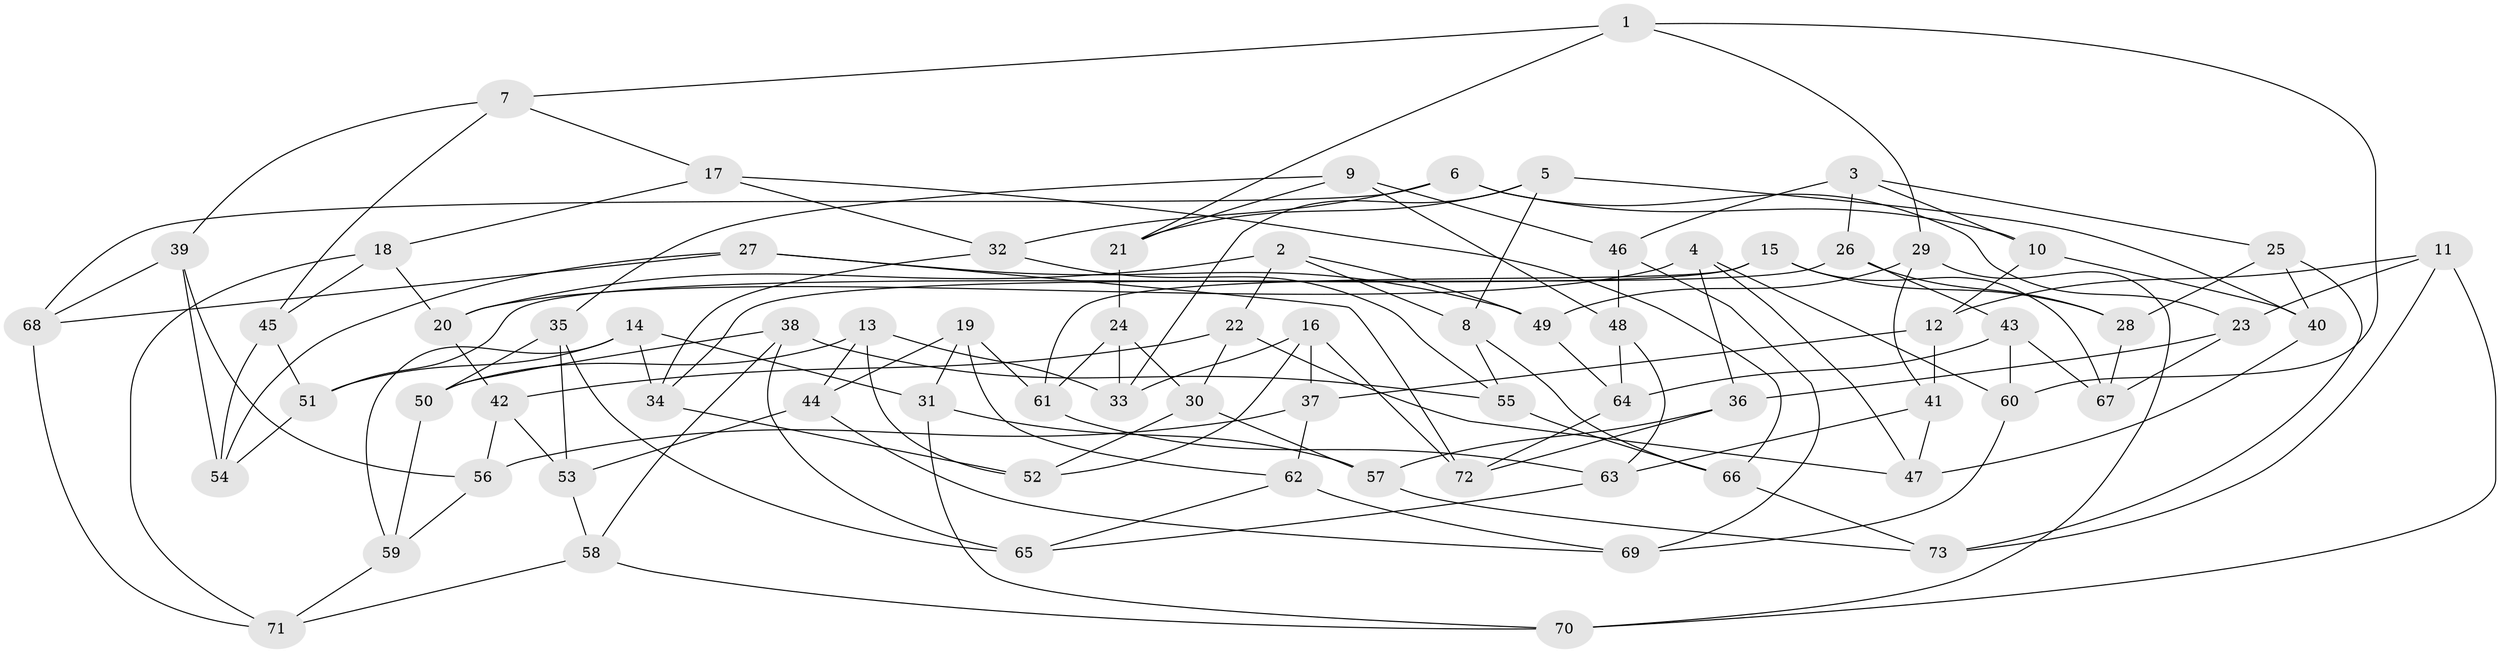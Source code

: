 // Generated by graph-tools (version 1.1) at 2025/26/03/09/25 03:26:50]
// undirected, 73 vertices, 146 edges
graph export_dot {
graph [start="1"]
  node [color=gray90,style=filled];
  1;
  2;
  3;
  4;
  5;
  6;
  7;
  8;
  9;
  10;
  11;
  12;
  13;
  14;
  15;
  16;
  17;
  18;
  19;
  20;
  21;
  22;
  23;
  24;
  25;
  26;
  27;
  28;
  29;
  30;
  31;
  32;
  33;
  34;
  35;
  36;
  37;
  38;
  39;
  40;
  41;
  42;
  43;
  44;
  45;
  46;
  47;
  48;
  49;
  50;
  51;
  52;
  53;
  54;
  55;
  56;
  57;
  58;
  59;
  60;
  61;
  62;
  63;
  64;
  65;
  66;
  67;
  68;
  69;
  70;
  71;
  72;
  73;
  1 -- 21;
  1 -- 29;
  1 -- 7;
  1 -- 60;
  2 -- 22;
  2 -- 20;
  2 -- 8;
  2 -- 49;
  3 -- 25;
  3 -- 10;
  3 -- 26;
  3 -- 46;
  4 -- 20;
  4 -- 47;
  4 -- 36;
  4 -- 60;
  5 -- 40;
  5 -- 21;
  5 -- 8;
  5 -- 33;
  6 -- 68;
  6 -- 10;
  6 -- 23;
  6 -- 32;
  7 -- 17;
  7 -- 39;
  7 -- 45;
  8 -- 66;
  8 -- 55;
  9 -- 21;
  9 -- 46;
  9 -- 35;
  9 -- 48;
  10 -- 40;
  10 -- 12;
  11 -- 73;
  11 -- 70;
  11 -- 23;
  11 -- 12;
  12 -- 37;
  12 -- 41;
  13 -- 50;
  13 -- 33;
  13 -- 52;
  13 -- 44;
  14 -- 51;
  14 -- 34;
  14 -- 31;
  14 -- 59;
  15 -- 28;
  15 -- 67;
  15 -- 51;
  15 -- 61;
  16 -- 37;
  16 -- 33;
  16 -- 52;
  16 -- 72;
  17 -- 32;
  17 -- 66;
  17 -- 18;
  18 -- 20;
  18 -- 71;
  18 -- 45;
  19 -- 31;
  19 -- 62;
  19 -- 44;
  19 -- 61;
  20 -- 42;
  21 -- 24;
  22 -- 47;
  22 -- 42;
  22 -- 30;
  23 -- 36;
  23 -- 67;
  24 -- 33;
  24 -- 61;
  24 -- 30;
  25 -- 73;
  25 -- 28;
  25 -- 40;
  26 -- 28;
  26 -- 34;
  26 -- 43;
  27 -- 54;
  27 -- 72;
  27 -- 68;
  27 -- 49;
  28 -- 67;
  29 -- 70;
  29 -- 49;
  29 -- 41;
  30 -- 52;
  30 -- 57;
  31 -- 70;
  31 -- 57;
  32 -- 34;
  32 -- 55;
  34 -- 52;
  35 -- 50;
  35 -- 65;
  35 -- 53;
  36 -- 72;
  36 -- 57;
  37 -- 56;
  37 -- 62;
  38 -- 58;
  38 -- 50;
  38 -- 65;
  38 -- 55;
  39 -- 68;
  39 -- 56;
  39 -- 54;
  40 -- 47;
  41 -- 47;
  41 -- 63;
  42 -- 56;
  42 -- 53;
  43 -- 60;
  43 -- 64;
  43 -- 67;
  44 -- 69;
  44 -- 53;
  45 -- 54;
  45 -- 51;
  46 -- 69;
  46 -- 48;
  48 -- 63;
  48 -- 64;
  49 -- 64;
  50 -- 59;
  51 -- 54;
  53 -- 58;
  55 -- 66;
  56 -- 59;
  57 -- 73;
  58 -- 70;
  58 -- 71;
  59 -- 71;
  60 -- 69;
  61 -- 63;
  62 -- 69;
  62 -- 65;
  63 -- 65;
  64 -- 72;
  66 -- 73;
  68 -- 71;
}
